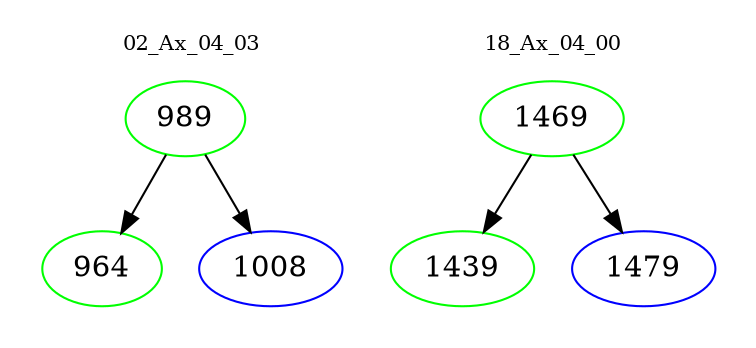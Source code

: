 digraph{
subgraph cluster_0 {
color = white
label = "02_Ax_04_03";
fontsize=10;
T0_989 [label="989", color="green"]
T0_989 -> T0_964 [color="black"]
T0_964 [label="964", color="green"]
T0_989 -> T0_1008 [color="black"]
T0_1008 [label="1008", color="blue"]
}
subgraph cluster_1 {
color = white
label = "18_Ax_04_00";
fontsize=10;
T1_1469 [label="1469", color="green"]
T1_1469 -> T1_1439 [color="black"]
T1_1439 [label="1439", color="green"]
T1_1469 -> T1_1479 [color="black"]
T1_1479 [label="1479", color="blue"]
}
}
